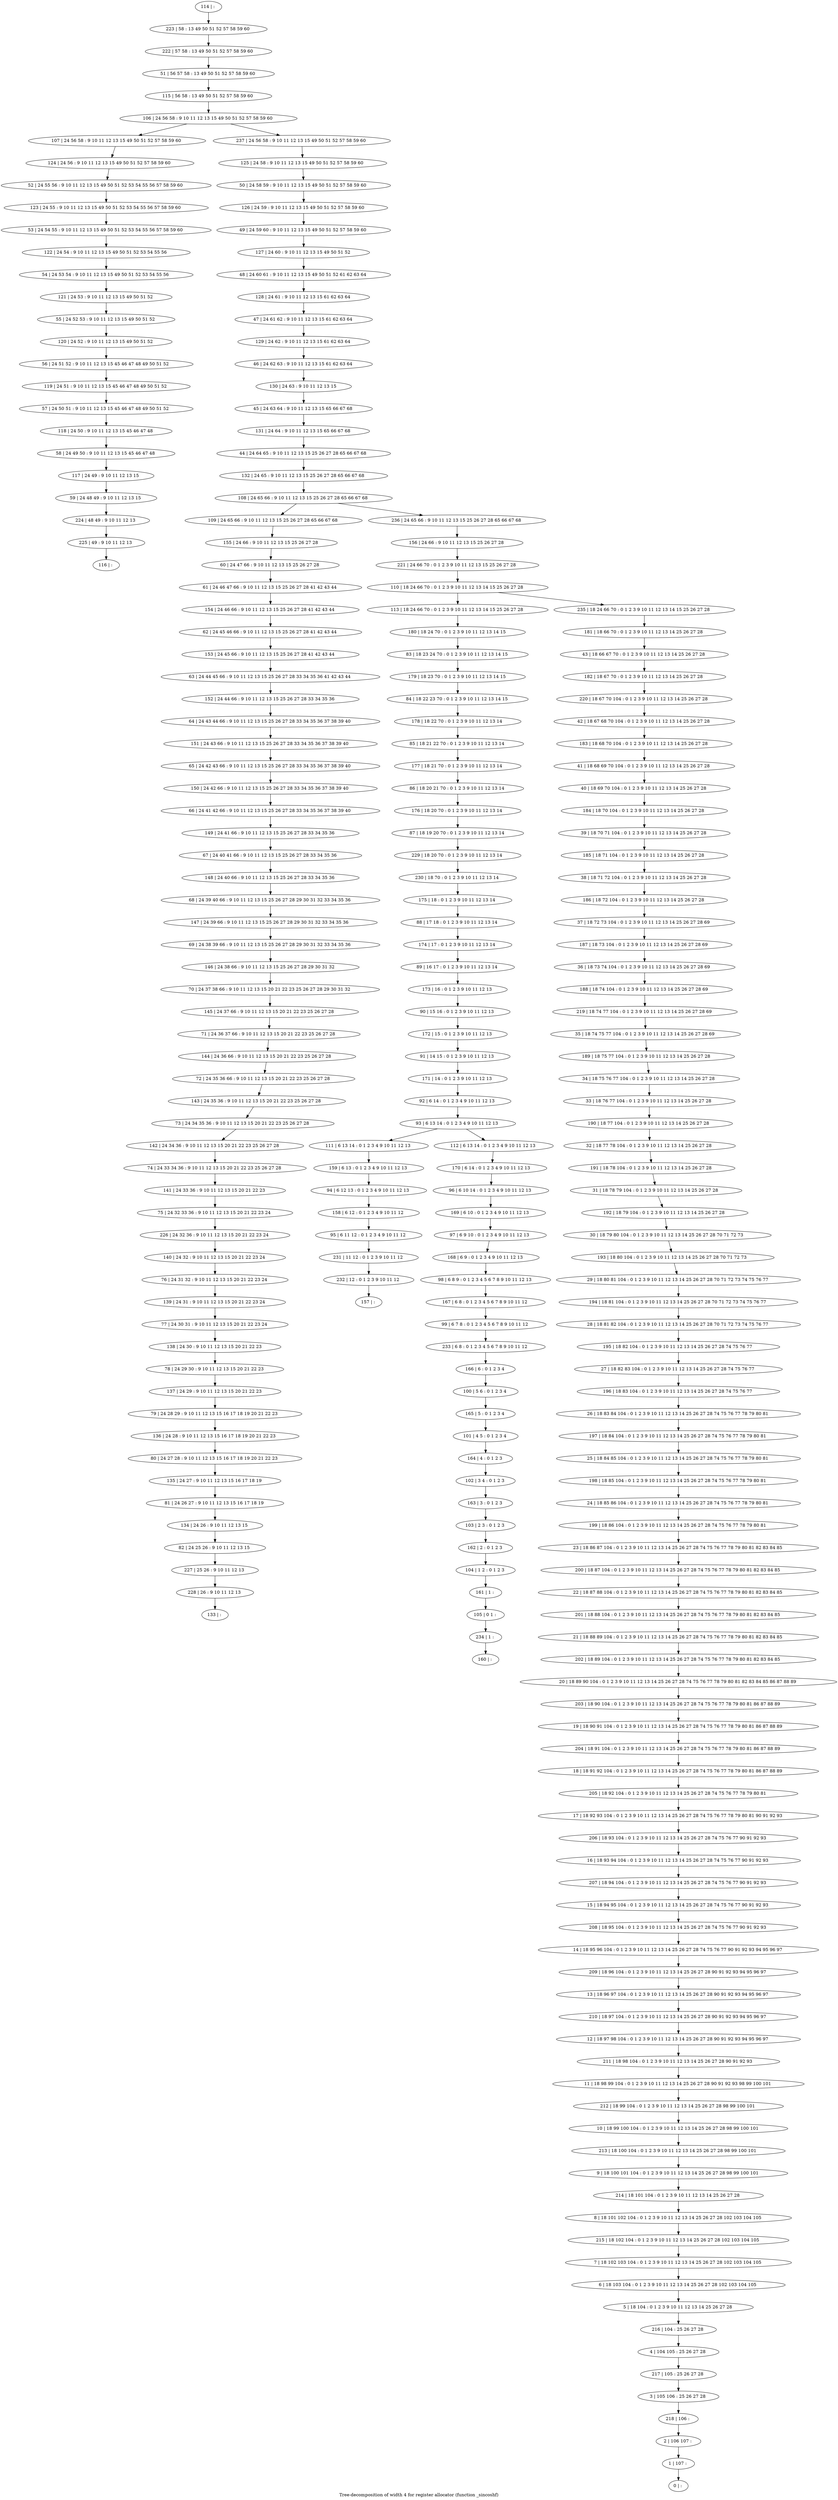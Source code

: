 digraph G {
graph [label="Tree-decomposition of width 4 for register allocator (function _sincoshf)"]
0[label="0 | : "];
1[label="1 | 107 : "];
2[label="2 | 106 107 : "];
3[label="3 | 105 106 : 25 26 27 28 "];
4[label="4 | 104 105 : 25 26 27 28 "];
5[label="5 | 18 104 : 0 1 2 3 9 10 11 12 13 14 25 26 27 28 "];
6[label="6 | 18 103 104 : 0 1 2 3 9 10 11 12 13 14 25 26 27 28 102 103 104 105 "];
7[label="7 | 18 102 103 104 : 0 1 2 3 9 10 11 12 13 14 25 26 27 28 102 103 104 105 "];
8[label="8 | 18 101 102 104 : 0 1 2 3 9 10 11 12 13 14 25 26 27 28 102 103 104 105 "];
9[label="9 | 18 100 101 104 : 0 1 2 3 9 10 11 12 13 14 25 26 27 28 98 99 100 101 "];
10[label="10 | 18 99 100 104 : 0 1 2 3 9 10 11 12 13 14 25 26 27 28 98 99 100 101 "];
11[label="11 | 18 98 99 104 : 0 1 2 3 9 10 11 12 13 14 25 26 27 28 90 91 92 93 98 99 100 101 "];
12[label="12 | 18 97 98 104 : 0 1 2 3 9 10 11 12 13 14 25 26 27 28 90 91 92 93 94 95 96 97 "];
13[label="13 | 18 96 97 104 : 0 1 2 3 9 10 11 12 13 14 25 26 27 28 90 91 92 93 94 95 96 97 "];
14[label="14 | 18 95 96 104 : 0 1 2 3 9 10 11 12 13 14 25 26 27 28 74 75 76 77 90 91 92 93 94 95 96 97 "];
15[label="15 | 18 94 95 104 : 0 1 2 3 9 10 11 12 13 14 25 26 27 28 74 75 76 77 90 91 92 93 "];
16[label="16 | 18 93 94 104 : 0 1 2 3 9 10 11 12 13 14 25 26 27 28 74 75 76 77 90 91 92 93 "];
17[label="17 | 18 92 93 104 : 0 1 2 3 9 10 11 12 13 14 25 26 27 28 74 75 76 77 78 79 80 81 90 91 92 93 "];
18[label="18 | 18 91 92 104 : 0 1 2 3 9 10 11 12 13 14 25 26 27 28 74 75 76 77 78 79 80 81 86 87 88 89 "];
19[label="19 | 18 90 91 104 : 0 1 2 3 9 10 11 12 13 14 25 26 27 28 74 75 76 77 78 79 80 81 86 87 88 89 "];
20[label="20 | 18 89 90 104 : 0 1 2 3 9 10 11 12 13 14 25 26 27 28 74 75 76 77 78 79 80 81 82 83 84 85 86 87 88 89 "];
21[label="21 | 18 88 89 104 : 0 1 2 3 9 10 11 12 13 14 25 26 27 28 74 75 76 77 78 79 80 81 82 83 84 85 "];
22[label="22 | 18 87 88 104 : 0 1 2 3 9 10 11 12 13 14 25 26 27 28 74 75 76 77 78 79 80 81 82 83 84 85 "];
23[label="23 | 18 86 87 104 : 0 1 2 3 9 10 11 12 13 14 25 26 27 28 74 75 76 77 78 79 80 81 82 83 84 85 "];
24[label="24 | 18 85 86 104 : 0 1 2 3 9 10 11 12 13 14 25 26 27 28 74 75 76 77 78 79 80 81 "];
25[label="25 | 18 84 85 104 : 0 1 2 3 9 10 11 12 13 14 25 26 27 28 74 75 76 77 78 79 80 81 "];
26[label="26 | 18 83 84 104 : 0 1 2 3 9 10 11 12 13 14 25 26 27 28 74 75 76 77 78 79 80 81 "];
27[label="27 | 18 82 83 104 : 0 1 2 3 9 10 11 12 13 14 25 26 27 28 74 75 76 77 "];
28[label="28 | 18 81 82 104 : 0 1 2 3 9 10 11 12 13 14 25 26 27 28 70 71 72 73 74 75 76 77 "];
29[label="29 | 18 80 81 104 : 0 1 2 3 9 10 11 12 13 14 25 26 27 28 70 71 72 73 74 75 76 77 "];
30[label="30 | 18 79 80 104 : 0 1 2 3 9 10 11 12 13 14 25 26 27 28 70 71 72 73 "];
31[label="31 | 18 78 79 104 : 0 1 2 3 9 10 11 12 13 14 25 26 27 28 "];
32[label="32 | 18 77 78 104 : 0 1 2 3 9 10 11 12 13 14 25 26 27 28 "];
33[label="33 | 18 76 77 104 : 0 1 2 3 9 10 11 12 13 14 25 26 27 28 "];
34[label="34 | 18 75 76 77 104 : 0 1 2 3 9 10 11 12 13 14 25 26 27 28 "];
35[label="35 | 18 74 75 77 104 : 0 1 2 3 9 10 11 12 13 14 25 26 27 28 69 "];
36[label="36 | 18 73 74 104 : 0 1 2 3 9 10 11 12 13 14 25 26 27 28 69 "];
37[label="37 | 18 72 73 104 : 0 1 2 3 9 10 11 12 13 14 25 26 27 28 69 "];
38[label="38 | 18 71 72 104 : 0 1 2 3 9 10 11 12 13 14 25 26 27 28 "];
39[label="39 | 18 70 71 104 : 0 1 2 3 9 10 11 12 13 14 25 26 27 28 "];
40[label="40 | 18 69 70 104 : 0 1 2 3 9 10 11 12 13 14 25 26 27 28 "];
41[label="41 | 18 68 69 70 104 : 0 1 2 3 9 10 11 12 13 14 25 26 27 28 "];
42[label="42 | 18 67 68 70 104 : 0 1 2 3 9 10 11 12 13 14 25 26 27 28 "];
43[label="43 | 18 66 67 70 : 0 1 2 3 9 10 11 12 13 14 25 26 27 28 "];
44[label="44 | 24 64 65 : 9 10 11 12 13 15 25 26 27 28 65 66 67 68 "];
45[label="45 | 24 63 64 : 9 10 11 12 13 15 65 66 67 68 "];
46[label="46 | 24 62 63 : 9 10 11 12 13 15 61 62 63 64 "];
47[label="47 | 24 61 62 : 9 10 11 12 13 15 61 62 63 64 "];
48[label="48 | 24 60 61 : 9 10 11 12 13 15 49 50 51 52 61 62 63 64 "];
49[label="49 | 24 59 60 : 9 10 11 12 13 15 49 50 51 52 57 58 59 60 "];
50[label="50 | 24 58 59 : 9 10 11 12 13 15 49 50 51 52 57 58 59 60 "];
51[label="51 | 56 57 58 : 13 49 50 51 52 57 58 59 60 "];
52[label="52 | 24 55 56 : 9 10 11 12 13 15 49 50 51 52 53 54 55 56 57 58 59 60 "];
53[label="53 | 24 54 55 : 9 10 11 12 13 15 49 50 51 52 53 54 55 56 57 58 59 60 "];
54[label="54 | 24 53 54 : 9 10 11 12 13 15 49 50 51 52 53 54 55 56 "];
55[label="55 | 24 52 53 : 9 10 11 12 13 15 49 50 51 52 "];
56[label="56 | 24 51 52 : 9 10 11 12 13 15 45 46 47 48 49 50 51 52 "];
57[label="57 | 24 50 51 : 9 10 11 12 13 15 45 46 47 48 49 50 51 52 "];
58[label="58 | 24 49 50 : 9 10 11 12 13 15 45 46 47 48 "];
59[label="59 | 24 48 49 : 9 10 11 12 13 15 "];
60[label="60 | 24 47 66 : 9 10 11 12 13 15 25 26 27 28 "];
61[label="61 | 24 46 47 66 : 9 10 11 12 13 15 25 26 27 28 41 42 43 44 "];
62[label="62 | 24 45 46 66 : 9 10 11 12 13 15 25 26 27 28 41 42 43 44 "];
63[label="63 | 24 44 45 66 : 9 10 11 12 13 15 25 26 27 28 33 34 35 36 41 42 43 44 "];
64[label="64 | 24 43 44 66 : 9 10 11 12 13 15 25 26 27 28 33 34 35 36 37 38 39 40 "];
65[label="65 | 24 42 43 66 : 9 10 11 12 13 15 25 26 27 28 33 34 35 36 37 38 39 40 "];
66[label="66 | 24 41 42 66 : 9 10 11 12 13 15 25 26 27 28 33 34 35 36 37 38 39 40 "];
67[label="67 | 24 40 41 66 : 9 10 11 12 13 15 25 26 27 28 33 34 35 36 "];
68[label="68 | 24 39 40 66 : 9 10 11 12 13 15 25 26 27 28 29 30 31 32 33 34 35 36 "];
69[label="69 | 24 38 39 66 : 9 10 11 12 13 15 25 26 27 28 29 30 31 32 33 34 35 36 "];
70[label="70 | 24 37 38 66 : 9 10 11 12 13 15 20 21 22 23 25 26 27 28 29 30 31 32 "];
71[label="71 | 24 36 37 66 : 9 10 11 12 13 15 20 21 22 23 25 26 27 28 "];
72[label="72 | 24 35 36 66 : 9 10 11 12 13 15 20 21 22 23 25 26 27 28 "];
73[label="73 | 24 34 35 36 : 9 10 11 12 13 15 20 21 22 23 25 26 27 28 "];
74[label="74 | 24 33 34 36 : 9 10 11 12 13 15 20 21 22 23 25 26 27 28 "];
75[label="75 | 24 32 33 36 : 9 10 11 12 13 15 20 21 22 23 24 "];
76[label="76 | 24 31 32 : 9 10 11 12 13 15 20 21 22 23 24 "];
77[label="77 | 24 30 31 : 9 10 11 12 13 15 20 21 22 23 24 "];
78[label="78 | 24 29 30 : 9 10 11 12 13 15 20 21 22 23 "];
79[label="79 | 24 28 29 : 9 10 11 12 13 15 16 17 18 19 20 21 22 23 "];
80[label="80 | 24 27 28 : 9 10 11 12 13 15 16 17 18 19 20 21 22 23 "];
81[label="81 | 24 26 27 : 9 10 11 12 13 15 16 17 18 19 "];
82[label="82 | 24 25 26 : 9 10 11 12 13 15 "];
83[label="83 | 18 23 24 70 : 0 1 2 3 9 10 11 12 13 14 15 "];
84[label="84 | 18 22 23 70 : 0 1 2 3 9 10 11 12 13 14 15 "];
85[label="85 | 18 21 22 70 : 0 1 2 3 9 10 11 12 13 14 "];
86[label="86 | 18 20 21 70 : 0 1 2 3 9 10 11 12 13 14 "];
87[label="87 | 18 19 20 70 : 0 1 2 3 9 10 11 12 13 14 "];
88[label="88 | 17 18 : 0 1 2 3 9 10 11 12 13 14 "];
89[label="89 | 16 17 : 0 1 2 3 9 10 11 12 13 14 "];
90[label="90 | 15 16 : 0 1 2 3 9 10 11 12 13 "];
91[label="91 | 14 15 : 0 1 2 3 9 10 11 12 13 "];
92[label="92 | 6 14 : 0 1 2 3 4 9 10 11 12 13 "];
93[label="93 | 6 13 14 : 0 1 2 3 4 9 10 11 12 13 "];
94[label="94 | 6 12 13 : 0 1 2 3 4 9 10 11 12 13 "];
95[label="95 | 6 11 12 : 0 1 2 3 4 9 10 11 12 "];
96[label="96 | 6 10 14 : 0 1 2 3 4 9 10 11 12 13 "];
97[label="97 | 6 9 10 : 0 1 2 3 4 9 10 11 12 13 "];
98[label="98 | 6 8 9 : 0 1 2 3 4 5 6 7 8 9 10 11 12 13 "];
99[label="99 | 6 7 8 : 0 1 2 3 4 5 6 7 8 9 10 11 12 "];
100[label="100 | 5 6 : 0 1 2 3 4 "];
101[label="101 | 4 5 : 0 1 2 3 4 "];
102[label="102 | 3 4 : 0 1 2 3 "];
103[label="103 | 2 3 : 0 1 2 3 "];
104[label="104 | 1 2 : 0 1 2 3 "];
105[label="105 | 0 1 : "];
106[label="106 | 24 56 58 : 9 10 11 12 13 15 49 50 51 52 57 58 59 60 "];
107[label="107 | 24 56 58 : 9 10 11 12 13 15 49 50 51 52 57 58 59 60 "];
108[label="108 | 24 65 66 : 9 10 11 12 13 15 25 26 27 28 65 66 67 68 "];
109[label="109 | 24 65 66 : 9 10 11 12 13 15 25 26 27 28 65 66 67 68 "];
110[label="110 | 18 24 66 70 : 0 1 2 3 9 10 11 12 13 14 15 25 26 27 28 "];
111[label="111 | 6 13 14 : 0 1 2 3 4 9 10 11 12 13 "];
112[label="112 | 6 13 14 : 0 1 2 3 4 9 10 11 12 13 "];
113[label="113 | 18 24 66 70 : 0 1 2 3 9 10 11 12 13 14 15 25 26 27 28 "];
114[label="114 | : "];
115[label="115 | 56 58 : 13 49 50 51 52 57 58 59 60 "];
116[label="116 | : "];
117[label="117 | 24 49 : 9 10 11 12 13 15 "];
118[label="118 | 24 50 : 9 10 11 12 13 15 45 46 47 48 "];
119[label="119 | 24 51 : 9 10 11 12 13 15 45 46 47 48 49 50 51 52 "];
120[label="120 | 24 52 : 9 10 11 12 13 15 49 50 51 52 "];
121[label="121 | 24 53 : 9 10 11 12 13 15 49 50 51 52 "];
122[label="122 | 24 54 : 9 10 11 12 13 15 49 50 51 52 53 54 55 56 "];
123[label="123 | 24 55 : 9 10 11 12 13 15 49 50 51 52 53 54 55 56 57 58 59 60 "];
124[label="124 | 24 56 : 9 10 11 12 13 15 49 50 51 52 57 58 59 60 "];
125[label="125 | 24 58 : 9 10 11 12 13 15 49 50 51 52 57 58 59 60 "];
126[label="126 | 24 59 : 9 10 11 12 13 15 49 50 51 52 57 58 59 60 "];
127[label="127 | 24 60 : 9 10 11 12 13 15 49 50 51 52 "];
128[label="128 | 24 61 : 9 10 11 12 13 15 61 62 63 64 "];
129[label="129 | 24 62 : 9 10 11 12 13 15 61 62 63 64 "];
130[label="130 | 24 63 : 9 10 11 12 13 15 "];
131[label="131 | 24 64 : 9 10 11 12 13 15 65 66 67 68 "];
132[label="132 | 24 65 : 9 10 11 12 13 15 25 26 27 28 65 66 67 68 "];
133[label="133 | : "];
134[label="134 | 24 26 : 9 10 11 12 13 15 "];
135[label="135 | 24 27 : 9 10 11 12 13 15 16 17 18 19 "];
136[label="136 | 24 28 : 9 10 11 12 13 15 16 17 18 19 20 21 22 23 "];
137[label="137 | 24 29 : 9 10 11 12 13 15 20 21 22 23 "];
138[label="138 | 24 30 : 9 10 11 12 13 15 20 21 22 23 "];
139[label="139 | 24 31 : 9 10 11 12 13 15 20 21 22 23 24 "];
140[label="140 | 24 32 : 9 10 11 12 13 15 20 21 22 23 24 "];
141[label="141 | 24 33 36 : 9 10 11 12 13 15 20 21 22 23 "];
142[label="142 | 24 34 36 : 9 10 11 12 13 15 20 21 22 23 25 26 27 28 "];
143[label="143 | 24 35 36 : 9 10 11 12 13 15 20 21 22 23 25 26 27 28 "];
144[label="144 | 24 36 66 : 9 10 11 12 13 15 20 21 22 23 25 26 27 28 "];
145[label="145 | 24 37 66 : 9 10 11 12 13 15 20 21 22 23 25 26 27 28 "];
146[label="146 | 24 38 66 : 9 10 11 12 13 15 25 26 27 28 29 30 31 32 "];
147[label="147 | 24 39 66 : 9 10 11 12 13 15 25 26 27 28 29 30 31 32 33 34 35 36 "];
148[label="148 | 24 40 66 : 9 10 11 12 13 15 25 26 27 28 33 34 35 36 "];
149[label="149 | 24 41 66 : 9 10 11 12 13 15 25 26 27 28 33 34 35 36 "];
150[label="150 | 24 42 66 : 9 10 11 12 13 15 25 26 27 28 33 34 35 36 37 38 39 40 "];
151[label="151 | 24 43 66 : 9 10 11 12 13 15 25 26 27 28 33 34 35 36 37 38 39 40 "];
152[label="152 | 24 44 66 : 9 10 11 12 13 15 25 26 27 28 33 34 35 36 "];
153[label="153 | 24 45 66 : 9 10 11 12 13 15 25 26 27 28 41 42 43 44 "];
154[label="154 | 24 46 66 : 9 10 11 12 13 15 25 26 27 28 41 42 43 44 "];
155[label="155 | 24 66 : 9 10 11 12 13 15 25 26 27 28 "];
156[label="156 | 24 66 : 9 10 11 12 13 15 25 26 27 28 "];
157[label="157 | : "];
158[label="158 | 6 12 : 0 1 2 3 4 9 10 11 12 "];
159[label="159 | 6 13 : 0 1 2 3 4 9 10 11 12 13 "];
160[label="160 | : "];
161[label="161 | 1 : "];
162[label="162 | 2 : 0 1 2 3 "];
163[label="163 | 3 : 0 1 2 3 "];
164[label="164 | 4 : 0 1 2 3 "];
165[label="165 | 5 : 0 1 2 3 4 "];
166[label="166 | 6 : 0 1 2 3 4 "];
167[label="167 | 6 8 : 0 1 2 3 4 5 6 7 8 9 10 11 12 "];
168[label="168 | 6 9 : 0 1 2 3 4 9 10 11 12 13 "];
169[label="169 | 6 10 : 0 1 2 3 4 9 10 11 12 13 "];
170[label="170 | 6 14 : 0 1 2 3 4 9 10 11 12 13 "];
171[label="171 | 14 : 0 1 2 3 9 10 11 12 13 "];
172[label="172 | 15 : 0 1 2 3 9 10 11 12 13 "];
173[label="173 | 16 : 0 1 2 3 9 10 11 12 13 "];
174[label="174 | 17 : 0 1 2 3 9 10 11 12 13 14 "];
175[label="175 | 18 : 0 1 2 3 9 10 11 12 13 14 "];
176[label="176 | 18 20 70 : 0 1 2 3 9 10 11 12 13 14 "];
177[label="177 | 18 21 70 : 0 1 2 3 9 10 11 12 13 14 "];
178[label="178 | 18 22 70 : 0 1 2 3 9 10 11 12 13 14 "];
179[label="179 | 18 23 70 : 0 1 2 3 9 10 11 12 13 14 15 "];
180[label="180 | 18 24 70 : 0 1 2 3 9 10 11 12 13 14 15 "];
181[label="181 | 18 66 70 : 0 1 2 3 9 10 11 12 13 14 25 26 27 28 "];
182[label="182 | 18 67 70 : 0 1 2 3 9 10 11 12 13 14 25 26 27 28 "];
183[label="183 | 18 68 70 104 : 0 1 2 3 9 10 11 12 13 14 25 26 27 28 "];
184[label="184 | 18 70 104 : 0 1 2 3 9 10 11 12 13 14 25 26 27 28 "];
185[label="185 | 18 71 104 : 0 1 2 3 9 10 11 12 13 14 25 26 27 28 "];
186[label="186 | 18 72 104 : 0 1 2 3 9 10 11 12 13 14 25 26 27 28 "];
187[label="187 | 18 73 104 : 0 1 2 3 9 10 11 12 13 14 25 26 27 28 69 "];
188[label="188 | 18 74 104 : 0 1 2 3 9 10 11 12 13 14 25 26 27 28 69 "];
189[label="189 | 18 75 77 104 : 0 1 2 3 9 10 11 12 13 14 25 26 27 28 "];
190[label="190 | 18 77 104 : 0 1 2 3 9 10 11 12 13 14 25 26 27 28 "];
191[label="191 | 18 78 104 : 0 1 2 3 9 10 11 12 13 14 25 26 27 28 "];
192[label="192 | 18 79 104 : 0 1 2 3 9 10 11 12 13 14 25 26 27 28 "];
193[label="193 | 18 80 104 : 0 1 2 3 9 10 11 12 13 14 25 26 27 28 70 71 72 73 "];
194[label="194 | 18 81 104 : 0 1 2 3 9 10 11 12 13 14 25 26 27 28 70 71 72 73 74 75 76 77 "];
195[label="195 | 18 82 104 : 0 1 2 3 9 10 11 12 13 14 25 26 27 28 74 75 76 77 "];
196[label="196 | 18 83 104 : 0 1 2 3 9 10 11 12 13 14 25 26 27 28 74 75 76 77 "];
197[label="197 | 18 84 104 : 0 1 2 3 9 10 11 12 13 14 25 26 27 28 74 75 76 77 78 79 80 81 "];
198[label="198 | 18 85 104 : 0 1 2 3 9 10 11 12 13 14 25 26 27 28 74 75 76 77 78 79 80 81 "];
199[label="199 | 18 86 104 : 0 1 2 3 9 10 11 12 13 14 25 26 27 28 74 75 76 77 78 79 80 81 "];
200[label="200 | 18 87 104 : 0 1 2 3 9 10 11 12 13 14 25 26 27 28 74 75 76 77 78 79 80 81 82 83 84 85 "];
201[label="201 | 18 88 104 : 0 1 2 3 9 10 11 12 13 14 25 26 27 28 74 75 76 77 78 79 80 81 82 83 84 85 "];
202[label="202 | 18 89 104 : 0 1 2 3 9 10 11 12 13 14 25 26 27 28 74 75 76 77 78 79 80 81 82 83 84 85 "];
203[label="203 | 18 90 104 : 0 1 2 3 9 10 11 12 13 14 25 26 27 28 74 75 76 77 78 79 80 81 86 87 88 89 "];
204[label="204 | 18 91 104 : 0 1 2 3 9 10 11 12 13 14 25 26 27 28 74 75 76 77 78 79 80 81 86 87 88 89 "];
205[label="205 | 18 92 104 : 0 1 2 3 9 10 11 12 13 14 25 26 27 28 74 75 76 77 78 79 80 81 "];
206[label="206 | 18 93 104 : 0 1 2 3 9 10 11 12 13 14 25 26 27 28 74 75 76 77 90 91 92 93 "];
207[label="207 | 18 94 104 : 0 1 2 3 9 10 11 12 13 14 25 26 27 28 74 75 76 77 90 91 92 93 "];
208[label="208 | 18 95 104 : 0 1 2 3 9 10 11 12 13 14 25 26 27 28 74 75 76 77 90 91 92 93 "];
209[label="209 | 18 96 104 : 0 1 2 3 9 10 11 12 13 14 25 26 27 28 90 91 92 93 94 95 96 97 "];
210[label="210 | 18 97 104 : 0 1 2 3 9 10 11 12 13 14 25 26 27 28 90 91 92 93 94 95 96 97 "];
211[label="211 | 18 98 104 : 0 1 2 3 9 10 11 12 13 14 25 26 27 28 90 91 92 93 "];
212[label="212 | 18 99 104 : 0 1 2 3 9 10 11 12 13 14 25 26 27 28 98 99 100 101 "];
213[label="213 | 18 100 104 : 0 1 2 3 9 10 11 12 13 14 25 26 27 28 98 99 100 101 "];
214[label="214 | 18 101 104 : 0 1 2 3 9 10 11 12 13 14 25 26 27 28 "];
215[label="215 | 18 102 104 : 0 1 2 3 9 10 11 12 13 14 25 26 27 28 102 103 104 105 "];
216[label="216 | 104 : 25 26 27 28 "];
217[label="217 | 105 : 25 26 27 28 "];
218[label="218 | 106 : "];
219[label="219 | 18 74 77 104 : 0 1 2 3 9 10 11 12 13 14 25 26 27 28 69 "];
220[label="220 | 18 67 70 104 : 0 1 2 3 9 10 11 12 13 14 25 26 27 28 "];
221[label="221 | 24 66 70 : 0 1 2 3 9 10 11 12 13 15 25 26 27 28 "];
222[label="222 | 57 58 : 13 49 50 51 52 57 58 59 60 "];
223[label="223 | 58 : 13 49 50 51 52 57 58 59 60 "];
224[label="224 | 48 49 : 9 10 11 12 13 "];
225[label="225 | 49 : 9 10 11 12 13 "];
226[label="226 | 24 32 36 : 9 10 11 12 13 15 20 21 22 23 24 "];
227[label="227 | 25 26 : 9 10 11 12 13 "];
228[label="228 | 26 : 9 10 11 12 13 "];
229[label="229 | 18 20 70 : 0 1 2 3 9 10 11 12 13 14 "];
230[label="230 | 18 70 : 0 1 2 3 9 10 11 12 13 14 "];
231[label="231 | 11 12 : 0 1 2 3 9 10 11 12 "];
232[label="232 | 12 : 0 1 2 3 9 10 11 12 "];
233[label="233 | 6 8 : 0 1 2 3 4 5 6 7 8 9 10 11 12 "];
234[label="234 | 1 : "];
235[label="235 | 18 24 66 70 : 0 1 2 3 9 10 11 12 13 14 15 25 26 27 28 "];
236[label="236 | 24 65 66 : 9 10 11 12 13 15 25 26 27 28 65 66 67 68 "];
237[label="237 | 24 56 58 : 9 10 11 12 13 15 49 50 51 52 57 58 59 60 "];
60->61 ;
92->93 ;
93->111 ;
93->112 ;
117->59 ;
58->117 ;
118->58 ;
57->118 ;
119->57 ;
56->119 ;
120->56 ;
55->120 ;
121->55 ;
54->121 ;
122->54 ;
53->122 ;
123->53 ;
52->123 ;
124->52 ;
107->124 ;
134->82 ;
81->134 ;
135->81 ;
80->135 ;
136->80 ;
79->136 ;
137->79 ;
78->137 ;
138->78 ;
77->138 ;
139->77 ;
76->139 ;
140->76 ;
141->75 ;
74->141 ;
142->74 ;
73->142 ;
143->73 ;
72->143 ;
144->72 ;
71->144 ;
145->71 ;
70->145 ;
146->70 ;
69->146 ;
147->69 ;
68->147 ;
148->68 ;
67->148 ;
149->67 ;
66->149 ;
150->66 ;
65->150 ;
151->65 ;
64->151 ;
152->64 ;
63->152 ;
153->63 ;
62->153 ;
154->62 ;
61->154 ;
155->60 ;
109->155 ;
158->95 ;
94->158 ;
159->94 ;
111->159 ;
161->105 ;
104->161 ;
162->104 ;
103->162 ;
163->103 ;
102->163 ;
164->102 ;
101->164 ;
165->101 ;
100->165 ;
166->100 ;
167->99 ;
98->167 ;
168->98 ;
97->168 ;
169->97 ;
96->169 ;
170->96 ;
112->170 ;
171->92 ;
91->171 ;
172->91 ;
90->172 ;
173->90 ;
89->173 ;
174->89 ;
88->174 ;
175->88 ;
176->87 ;
86->176 ;
177->86 ;
85->177 ;
178->85 ;
84->178 ;
179->84 ;
83->179 ;
180->83 ;
113->180 ;
59->224 ;
225->116 ;
224->225 ;
226->140 ;
75->226 ;
82->227 ;
228->133 ;
227->228 ;
87->229 ;
230->175 ;
229->230 ;
95->231 ;
232->157 ;
231->232 ;
233->166 ;
99->233 ;
234->160 ;
105->234 ;
114->223 ;
223->222 ;
222->51 ;
51->115 ;
115->106 ;
125->50 ;
50->126 ;
126->49 ;
49->127 ;
127->48 ;
48->128 ;
128->47 ;
47->129 ;
129->46 ;
46->130 ;
130->45 ;
45->131 ;
131->44 ;
44->132 ;
132->108 ;
156->221 ;
221->110 ;
181->43 ;
43->182 ;
182->220 ;
220->42 ;
42->183 ;
183->41 ;
41->40 ;
40->184 ;
184->39 ;
39->185 ;
185->38 ;
38->186 ;
186->37 ;
37->187 ;
187->36 ;
36->188 ;
188->219 ;
219->35 ;
35->189 ;
189->34 ;
34->33 ;
33->190 ;
190->32 ;
32->191 ;
191->31 ;
31->192 ;
192->30 ;
30->193 ;
193->29 ;
29->194 ;
194->28 ;
28->195 ;
195->27 ;
27->196 ;
196->26 ;
26->197 ;
197->25 ;
25->198 ;
198->24 ;
24->199 ;
199->23 ;
23->200 ;
200->22 ;
22->201 ;
201->21 ;
21->202 ;
202->20 ;
20->203 ;
203->19 ;
19->204 ;
204->18 ;
18->205 ;
205->17 ;
17->206 ;
206->16 ;
16->207 ;
207->15 ;
15->208 ;
208->14 ;
14->209 ;
209->13 ;
13->210 ;
210->12 ;
12->211 ;
211->11 ;
11->212 ;
212->10 ;
10->213 ;
213->9 ;
9->214 ;
214->8 ;
8->215 ;
215->7 ;
7->6 ;
6->5 ;
5->216 ;
216->4 ;
4->217 ;
217->3 ;
3->218 ;
218->2 ;
2->1 ;
1->0 ;
235->181 ;
236->156 ;
237->125 ;
110->113 ;
110->235 ;
108->109 ;
108->236 ;
106->107 ;
106->237 ;
}
